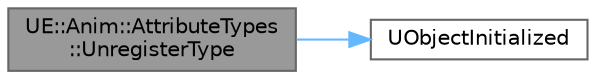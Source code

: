 digraph "UE::Anim::AttributeTypes::UnregisterType"
{
 // INTERACTIVE_SVG=YES
 // LATEX_PDF_SIZE
  bgcolor="transparent";
  edge [fontname=Helvetica,fontsize=10,labelfontname=Helvetica,labelfontsize=10];
  node [fontname=Helvetica,fontsize=10,shape=box,height=0.2,width=0.4];
  rankdir="LR";
  Node1 [id="Node000001",label="UE::Anim::AttributeTypes\l::UnregisterType",height=0.2,width=0.4,color="gray40", fillcolor="grey60", style="filled", fontcolor="black",tooltip="Unregisters a specific attribute type and deletes its associated blend operator."];
  Node1 -> Node2 [id="edge1_Node000001_Node000002",color="steelblue1",style="solid",tooltip=" "];
  Node2 [id="Node000002",label="UObjectInitialized",height=0.2,width=0.4,color="grey40", fillcolor="white", style="filled",URL="$df/d4a/UObjectBase_8h.html#aff304f6ebe7d9f9085c0d963d583018a",tooltip="Checks to see if the UObject subsystem is fully bootstrapped and ready to go."];
}
